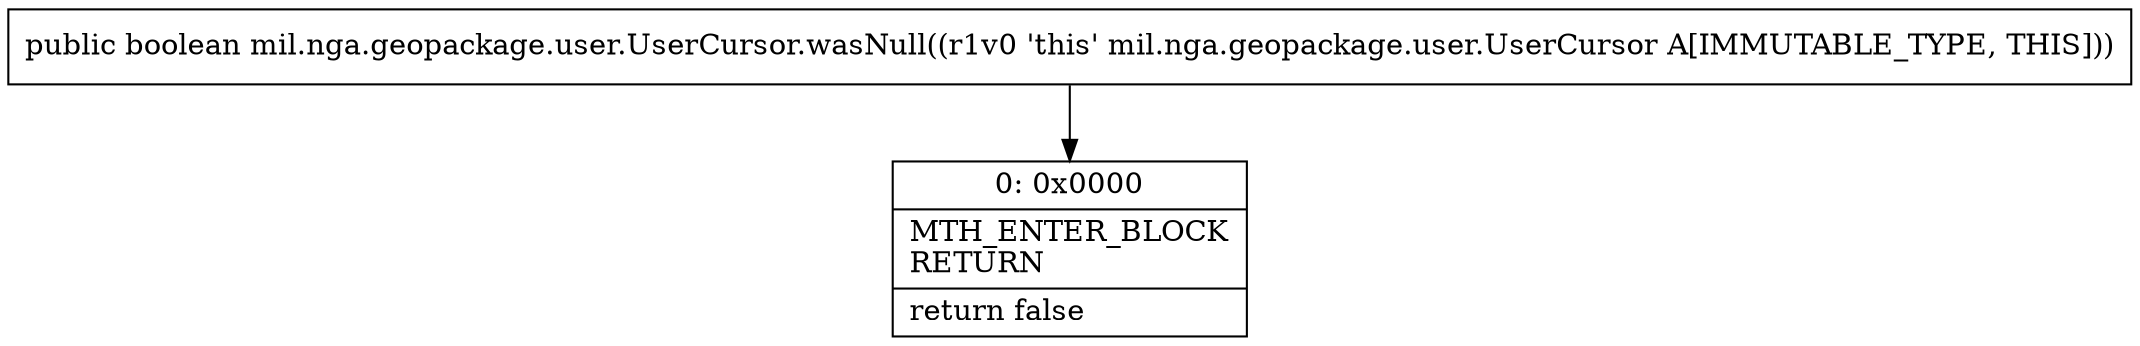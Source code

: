 digraph "CFG formil.nga.geopackage.user.UserCursor.wasNull()Z" {
Node_0 [shape=record,label="{0\:\ 0x0000|MTH_ENTER_BLOCK\lRETURN\l|return false\l}"];
MethodNode[shape=record,label="{public boolean mil.nga.geopackage.user.UserCursor.wasNull((r1v0 'this' mil.nga.geopackage.user.UserCursor A[IMMUTABLE_TYPE, THIS])) }"];
MethodNode -> Node_0;
}

